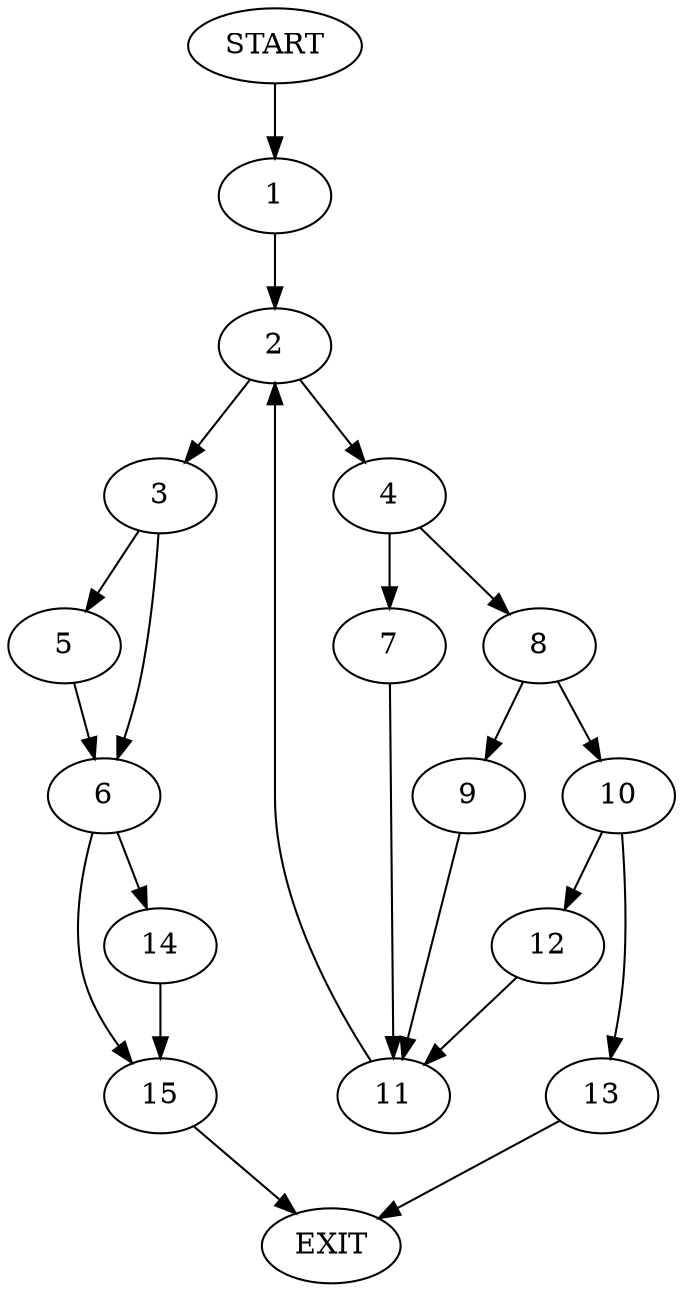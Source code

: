 digraph {
0 [label="START"]
16 [label="EXIT"]
0 -> 1
1 -> 2
2 -> 3
2 -> 4
3 -> 5
3 -> 6
4 -> 7
4 -> 8
8 -> 9
8 -> 10
7 -> 11
11 -> 2
9 -> 11
10 -> 12
10 -> 13
13 -> 16
12 -> 11
6 -> 14
6 -> 15
5 -> 6
14 -> 15
15 -> 16
}
